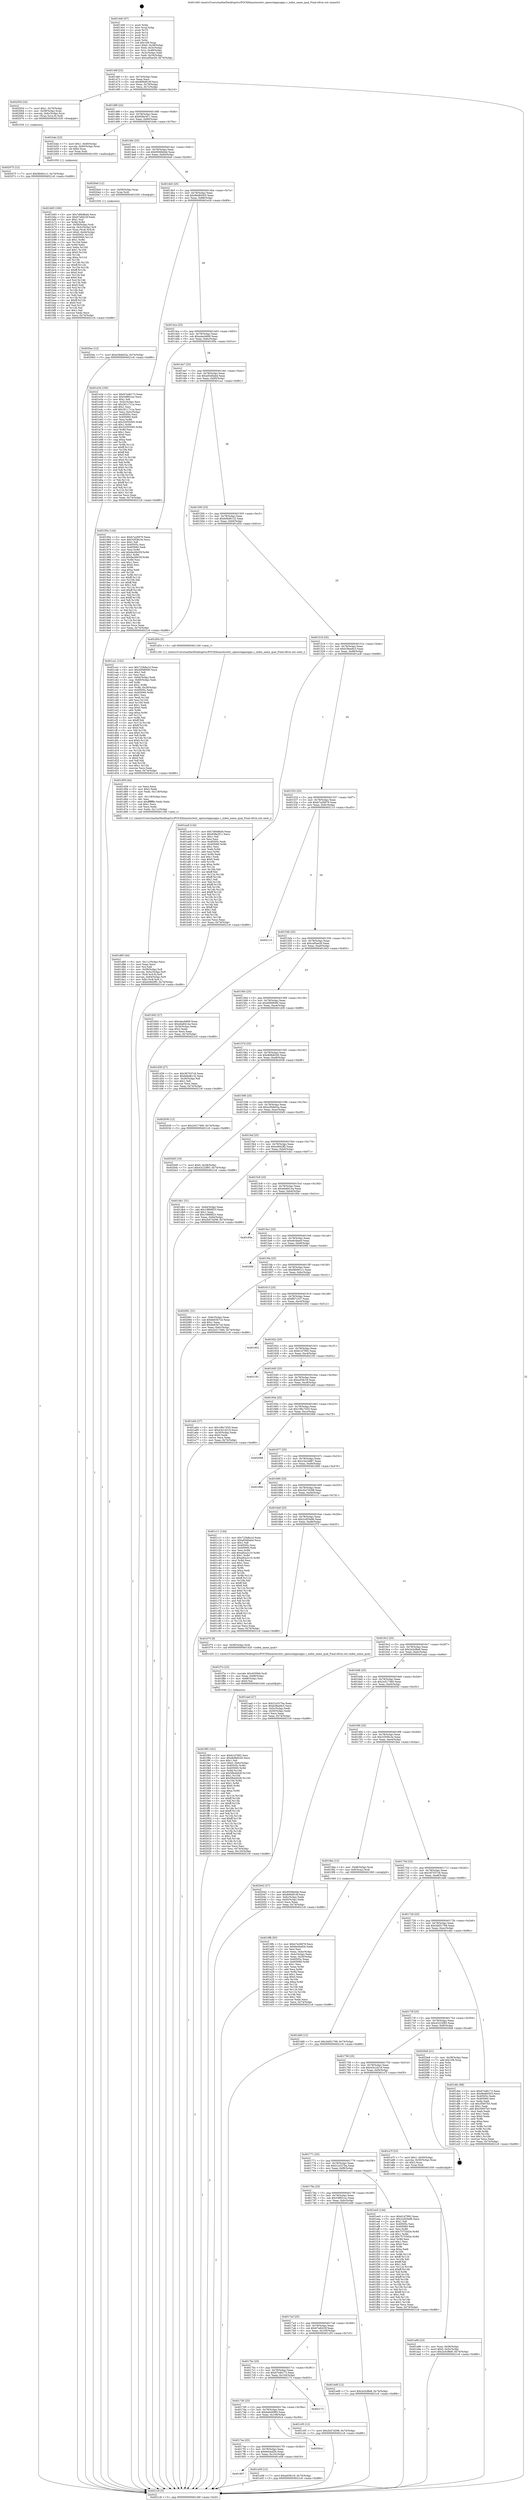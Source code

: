 digraph "0x401440" {
  label = "0x401440 (/mnt/c/Users/mathe/Desktop/tcc/POCII/binaries/extr_opensslappsapps.c_index_name_qual_Final-ollvm.out::main(0))"
  labelloc = "t"
  node[shape=record]

  Entry [label="",width=0.3,height=0.3,shape=circle,fillcolor=black,style=filled]
  "0x40146f" [label="{
     0x40146f [23]\l
     | [instrs]\l
     &nbsp;&nbsp;0x40146f \<+3\>: mov -0x74(%rbp),%eax\l
     &nbsp;&nbsp;0x401472 \<+2\>: mov %eax,%ecx\l
     &nbsp;&nbsp;0x401474 \<+6\>: sub $0x806d919f,%ecx\l
     &nbsp;&nbsp;0x40147a \<+3\>: mov %eax,-0x78(%rbp)\l
     &nbsp;&nbsp;0x40147d \<+3\>: mov %ecx,-0x7c(%rbp)\l
     &nbsp;&nbsp;0x401480 \<+6\>: je 000000000040205d \<main+0xc1d\>\l
  }"]
  "0x40205d" [label="{
     0x40205d [24]\l
     | [instrs]\l
     &nbsp;&nbsp;0x40205d \<+7\>: movl $0x1,-0x70(%rbp)\l
     &nbsp;&nbsp;0x402064 \<+4\>: mov -0x58(%rbp),%rax\l
     &nbsp;&nbsp;0x402068 \<+4\>: movslq -0x6c(%rbp),%rcx\l
     &nbsp;&nbsp;0x40206c \<+4\>: mov (%rax,%rcx,8),%rdi\l
     &nbsp;&nbsp;0x402070 \<+5\>: call 0000000000401030 \<free@plt\>\l
     | [calls]\l
     &nbsp;&nbsp;0x401030 \{1\} (unknown)\l
  }"]
  "0x401486" [label="{
     0x401486 [22]\l
     | [instrs]\l
     &nbsp;&nbsp;0x401486 \<+5\>: jmp 000000000040148b \<main+0x4b\>\l
     &nbsp;&nbsp;0x40148b \<+3\>: mov -0x78(%rbp),%eax\l
     &nbsp;&nbsp;0x40148e \<+5\>: sub $0x858e3f11,%eax\l
     &nbsp;&nbsp;0x401493 \<+3\>: mov %eax,-0x80(%rbp)\l
     &nbsp;&nbsp;0x401496 \<+6\>: je 0000000000401b4e \<main+0x70e\>\l
  }"]
  Exit [label="",width=0.3,height=0.3,shape=circle,fillcolor=black,style=filled,peripheries=2]
  "0x401b4e" [label="{
     0x401b4e [23]\l
     | [instrs]\l
     &nbsp;&nbsp;0x401b4e \<+7\>: movl $0x1,-0x60(%rbp)\l
     &nbsp;&nbsp;0x401b55 \<+4\>: movslq -0x60(%rbp),%rax\l
     &nbsp;&nbsp;0x401b59 \<+4\>: shl $0x0,%rax\l
     &nbsp;&nbsp;0x401b5d \<+3\>: mov %rax,%rdi\l
     &nbsp;&nbsp;0x401b60 \<+5\>: call 0000000000401050 \<malloc@plt\>\l
     | [calls]\l
     &nbsp;&nbsp;0x401050 \{1\} (unknown)\l
  }"]
  "0x40149c" [label="{
     0x40149c [25]\l
     | [instrs]\l
     &nbsp;&nbsp;0x40149c \<+5\>: jmp 00000000004014a1 \<main+0x61\>\l
     &nbsp;&nbsp;0x4014a1 \<+3\>: mov -0x78(%rbp),%eax\l
     &nbsp;&nbsp;0x4014a4 \<+5\>: sub $0x9506b0dd,%eax\l
     &nbsp;&nbsp;0x4014a9 \<+6\>: mov %eax,-0x84(%rbp)\l
     &nbsp;&nbsp;0x4014af \<+6\>: je 00000000004020a0 \<main+0xc60\>\l
  }"]
  "0x4020ac" [label="{
     0x4020ac [12]\l
     | [instrs]\l
     &nbsp;&nbsp;0x4020ac \<+7\>: movl $0xe284b02a,-0x74(%rbp)\l
     &nbsp;&nbsp;0x4020b3 \<+5\>: jmp 00000000004021c6 \<main+0xd86\>\l
  }"]
  "0x4020a0" [label="{
     0x4020a0 [12]\l
     | [instrs]\l
     &nbsp;&nbsp;0x4020a0 \<+4\>: mov -0x58(%rbp),%rax\l
     &nbsp;&nbsp;0x4020a4 \<+3\>: mov %rax,%rdi\l
     &nbsp;&nbsp;0x4020a7 \<+5\>: call 0000000000401030 \<free@plt\>\l
     | [calls]\l
     &nbsp;&nbsp;0x401030 \{1\} (unknown)\l
  }"]
  "0x4014b5" [label="{
     0x4014b5 [25]\l
     | [instrs]\l
     &nbsp;&nbsp;0x4014b5 \<+5\>: jmp 00000000004014ba \<main+0x7a\>\l
     &nbsp;&nbsp;0x4014ba \<+3\>: mov -0x78(%rbp),%eax\l
     &nbsp;&nbsp;0x4014bd \<+5\>: sub $0x9bd84503,%eax\l
     &nbsp;&nbsp;0x4014c2 \<+6\>: mov %eax,-0x88(%rbp)\l
     &nbsp;&nbsp;0x4014c8 \<+6\>: je 0000000000401e34 \<main+0x9f4\>\l
  }"]
  "0x402075" [label="{
     0x402075 [12]\l
     | [instrs]\l
     &nbsp;&nbsp;0x402075 \<+7\>: movl $0xf4b941c1,-0x74(%rbp)\l
     &nbsp;&nbsp;0x40207c \<+5\>: jmp 00000000004021c6 \<main+0xd86\>\l
  }"]
  "0x401e34" [label="{
     0x401e34 [165]\l
     | [instrs]\l
     &nbsp;&nbsp;0x401e34 \<+5\>: mov $0x67e46173,%eax\l
     &nbsp;&nbsp;0x401e39 \<+5\>: mov $0x54f851ec,%ecx\l
     &nbsp;&nbsp;0x401e3e \<+2\>: mov $0x1,%dl\l
     &nbsp;&nbsp;0x401e40 \<+3\>: mov -0x5c(%rbp),%esi\l
     &nbsp;&nbsp;0x401e43 \<+6\>: sub $0x26117c1a,%esi\l
     &nbsp;&nbsp;0x401e49 \<+3\>: add $0x1,%esi\l
     &nbsp;&nbsp;0x401e4c \<+6\>: add $0x26117c1a,%esi\l
     &nbsp;&nbsp;0x401e52 \<+3\>: mov %esi,-0x5c(%rbp)\l
     &nbsp;&nbsp;0x401e55 \<+7\>: mov 0x40505c,%esi\l
     &nbsp;&nbsp;0x401e5c \<+7\>: mov 0x405060,%edi\l
     &nbsp;&nbsp;0x401e63 \<+3\>: mov %esi,%r8d\l
     &nbsp;&nbsp;0x401e66 \<+7\>: sub $0x32055095,%r8d\l
     &nbsp;&nbsp;0x401e6d \<+4\>: sub $0x1,%r8d\l
     &nbsp;&nbsp;0x401e71 \<+7\>: add $0x32055095,%r8d\l
     &nbsp;&nbsp;0x401e78 \<+4\>: imul %r8d,%esi\l
     &nbsp;&nbsp;0x401e7c \<+3\>: and $0x1,%esi\l
     &nbsp;&nbsp;0x401e7f \<+3\>: cmp $0x0,%esi\l
     &nbsp;&nbsp;0x401e82 \<+4\>: sete %r9b\l
     &nbsp;&nbsp;0x401e86 \<+3\>: cmp $0xa,%edi\l
     &nbsp;&nbsp;0x401e89 \<+4\>: setl %r10b\l
     &nbsp;&nbsp;0x401e8d \<+3\>: mov %r9b,%r11b\l
     &nbsp;&nbsp;0x401e90 \<+4\>: xor $0xff,%r11b\l
     &nbsp;&nbsp;0x401e94 \<+3\>: mov %r10b,%bl\l
     &nbsp;&nbsp;0x401e97 \<+3\>: xor $0xff,%bl\l
     &nbsp;&nbsp;0x401e9a \<+3\>: xor $0x0,%dl\l
     &nbsp;&nbsp;0x401e9d \<+3\>: mov %r11b,%r14b\l
     &nbsp;&nbsp;0x401ea0 \<+4\>: and $0x0,%r14b\l
     &nbsp;&nbsp;0x401ea4 \<+3\>: and %dl,%r9b\l
     &nbsp;&nbsp;0x401ea7 \<+3\>: mov %bl,%r15b\l
     &nbsp;&nbsp;0x401eaa \<+4\>: and $0x0,%r15b\l
     &nbsp;&nbsp;0x401eae \<+3\>: and %dl,%r10b\l
     &nbsp;&nbsp;0x401eb1 \<+3\>: or %r9b,%r14b\l
     &nbsp;&nbsp;0x401eb4 \<+3\>: or %r10b,%r15b\l
     &nbsp;&nbsp;0x401eb7 \<+3\>: xor %r15b,%r14b\l
     &nbsp;&nbsp;0x401eba \<+3\>: or %bl,%r11b\l
     &nbsp;&nbsp;0x401ebd \<+4\>: xor $0xff,%r11b\l
     &nbsp;&nbsp;0x401ec1 \<+3\>: or $0x0,%dl\l
     &nbsp;&nbsp;0x401ec4 \<+3\>: and %dl,%r11b\l
     &nbsp;&nbsp;0x401ec7 \<+3\>: or %r11b,%r14b\l
     &nbsp;&nbsp;0x401eca \<+4\>: test $0x1,%r14b\l
     &nbsp;&nbsp;0x401ece \<+3\>: cmovne %ecx,%eax\l
     &nbsp;&nbsp;0x401ed1 \<+3\>: mov %eax,-0x74(%rbp)\l
     &nbsp;&nbsp;0x401ed4 \<+5\>: jmp 00000000004021c6 \<main+0xd86\>\l
  }"]
  "0x4014ce" [label="{
     0x4014ce [25]\l
     | [instrs]\l
     &nbsp;&nbsp;0x4014ce \<+5\>: jmp 00000000004014d3 \<main+0x93\>\l
     &nbsp;&nbsp;0x4014d3 \<+3\>: mov -0x78(%rbp),%eax\l
     &nbsp;&nbsp;0x4014d6 \<+5\>: sub $0xa4acb669,%eax\l
     &nbsp;&nbsp;0x4014db \<+6\>: mov %eax,-0x8c(%rbp)\l
     &nbsp;&nbsp;0x4014e1 \<+6\>: je 000000000040195e \<main+0x51e\>\l
  }"]
  "0x401f95" [label="{
     0x401f95 [161]\l
     | [instrs]\l
     &nbsp;&nbsp;0x401f95 \<+5\>: mov $0x61d7992,%esi\l
     &nbsp;&nbsp;0x401f9a \<+5\>: mov $0xdb9b8240,%ecx\l
     &nbsp;&nbsp;0x401f9f \<+2\>: mov $0x1,%dl\l
     &nbsp;&nbsp;0x401fa1 \<+7\>: movl $0x0,-0x6c(%rbp)\l
     &nbsp;&nbsp;0x401fa8 \<+8\>: mov 0x40505c,%r8d\l
     &nbsp;&nbsp;0x401fb0 \<+8\>: mov 0x405060,%r9d\l
     &nbsp;&nbsp;0x401fb8 \<+3\>: mov %r8d,%r10d\l
     &nbsp;&nbsp;0x401fbb \<+7\>: sub $0x5fb4d428,%r10d\l
     &nbsp;&nbsp;0x401fc2 \<+4\>: sub $0x1,%r10d\l
     &nbsp;&nbsp;0x401fc6 \<+7\>: add $0x5fb4d428,%r10d\l
     &nbsp;&nbsp;0x401fcd \<+4\>: imul %r10d,%r8d\l
     &nbsp;&nbsp;0x401fd1 \<+4\>: and $0x1,%r8d\l
     &nbsp;&nbsp;0x401fd5 \<+4\>: cmp $0x0,%r8d\l
     &nbsp;&nbsp;0x401fd9 \<+4\>: sete %r11b\l
     &nbsp;&nbsp;0x401fdd \<+4\>: cmp $0xa,%r9d\l
     &nbsp;&nbsp;0x401fe1 \<+3\>: setl %bl\l
     &nbsp;&nbsp;0x401fe4 \<+3\>: mov %r11b,%r14b\l
     &nbsp;&nbsp;0x401fe7 \<+4\>: xor $0xff,%r14b\l
     &nbsp;&nbsp;0x401feb \<+3\>: mov %bl,%r15b\l
     &nbsp;&nbsp;0x401fee \<+4\>: xor $0xff,%r15b\l
     &nbsp;&nbsp;0x401ff2 \<+3\>: xor $0x1,%dl\l
     &nbsp;&nbsp;0x401ff5 \<+3\>: mov %r14b,%r12b\l
     &nbsp;&nbsp;0x401ff8 \<+4\>: and $0xff,%r12b\l
     &nbsp;&nbsp;0x401ffc \<+3\>: and %dl,%r11b\l
     &nbsp;&nbsp;0x401fff \<+3\>: mov %r15b,%r13b\l
     &nbsp;&nbsp;0x402002 \<+4\>: and $0xff,%r13b\l
     &nbsp;&nbsp;0x402006 \<+2\>: and %dl,%bl\l
     &nbsp;&nbsp;0x402008 \<+3\>: or %r11b,%r12b\l
     &nbsp;&nbsp;0x40200b \<+3\>: or %bl,%r13b\l
     &nbsp;&nbsp;0x40200e \<+3\>: xor %r13b,%r12b\l
     &nbsp;&nbsp;0x402011 \<+3\>: or %r15b,%r14b\l
     &nbsp;&nbsp;0x402014 \<+4\>: xor $0xff,%r14b\l
     &nbsp;&nbsp;0x402018 \<+3\>: or $0x1,%dl\l
     &nbsp;&nbsp;0x40201b \<+3\>: and %dl,%r14b\l
     &nbsp;&nbsp;0x40201e \<+3\>: or %r14b,%r12b\l
     &nbsp;&nbsp;0x402021 \<+4\>: test $0x1,%r12b\l
     &nbsp;&nbsp;0x402025 \<+3\>: cmovne %ecx,%esi\l
     &nbsp;&nbsp;0x402028 \<+3\>: mov %esi,-0x74(%rbp)\l
     &nbsp;&nbsp;0x40202b \<+6\>: mov %eax,-0x120(%rbp)\l
     &nbsp;&nbsp;0x402031 \<+5\>: jmp 00000000004021c6 \<main+0xd86\>\l
  }"]
  "0x40195e" [label="{
     0x40195e [144]\l
     | [instrs]\l
     &nbsp;&nbsp;0x40195e \<+5\>: mov $0xb7a26879,%eax\l
     &nbsp;&nbsp;0x401963 \<+5\>: mov $0x32936c3e,%ecx\l
     &nbsp;&nbsp;0x401968 \<+2\>: mov $0x1,%dl\l
     &nbsp;&nbsp;0x40196a \<+7\>: mov 0x40505c,%esi\l
     &nbsp;&nbsp;0x401971 \<+7\>: mov 0x405060,%edi\l
     &nbsp;&nbsp;0x401978 \<+3\>: mov %esi,%r8d\l
     &nbsp;&nbsp;0x40197b \<+7\>: add $0x8a26b35f,%r8d\l
     &nbsp;&nbsp;0x401982 \<+4\>: sub $0x1,%r8d\l
     &nbsp;&nbsp;0x401986 \<+7\>: sub $0x8a26b35f,%r8d\l
     &nbsp;&nbsp;0x40198d \<+4\>: imul %r8d,%esi\l
     &nbsp;&nbsp;0x401991 \<+3\>: and $0x1,%esi\l
     &nbsp;&nbsp;0x401994 \<+3\>: cmp $0x0,%esi\l
     &nbsp;&nbsp;0x401997 \<+4\>: sete %r9b\l
     &nbsp;&nbsp;0x40199b \<+3\>: cmp $0xa,%edi\l
     &nbsp;&nbsp;0x40199e \<+4\>: setl %r10b\l
     &nbsp;&nbsp;0x4019a2 \<+3\>: mov %r9b,%r11b\l
     &nbsp;&nbsp;0x4019a5 \<+4\>: xor $0xff,%r11b\l
     &nbsp;&nbsp;0x4019a9 \<+3\>: mov %r10b,%bl\l
     &nbsp;&nbsp;0x4019ac \<+3\>: xor $0xff,%bl\l
     &nbsp;&nbsp;0x4019af \<+3\>: xor $0x1,%dl\l
     &nbsp;&nbsp;0x4019b2 \<+3\>: mov %r11b,%r14b\l
     &nbsp;&nbsp;0x4019b5 \<+4\>: and $0xff,%r14b\l
     &nbsp;&nbsp;0x4019b9 \<+3\>: and %dl,%r9b\l
     &nbsp;&nbsp;0x4019bc \<+3\>: mov %bl,%r15b\l
     &nbsp;&nbsp;0x4019bf \<+4\>: and $0xff,%r15b\l
     &nbsp;&nbsp;0x4019c3 \<+3\>: and %dl,%r10b\l
     &nbsp;&nbsp;0x4019c6 \<+3\>: or %r9b,%r14b\l
     &nbsp;&nbsp;0x4019c9 \<+3\>: or %r10b,%r15b\l
     &nbsp;&nbsp;0x4019cc \<+3\>: xor %r15b,%r14b\l
     &nbsp;&nbsp;0x4019cf \<+3\>: or %bl,%r11b\l
     &nbsp;&nbsp;0x4019d2 \<+4\>: xor $0xff,%r11b\l
     &nbsp;&nbsp;0x4019d6 \<+3\>: or $0x1,%dl\l
     &nbsp;&nbsp;0x4019d9 \<+3\>: and %dl,%r11b\l
     &nbsp;&nbsp;0x4019dc \<+3\>: or %r11b,%r14b\l
     &nbsp;&nbsp;0x4019df \<+4\>: test $0x1,%r14b\l
     &nbsp;&nbsp;0x4019e3 \<+3\>: cmovne %ecx,%eax\l
     &nbsp;&nbsp;0x4019e6 \<+3\>: mov %eax,-0x74(%rbp)\l
     &nbsp;&nbsp;0x4019e9 \<+5\>: jmp 00000000004021c6 \<main+0xd86\>\l
  }"]
  "0x4014e7" [label="{
     0x4014e7 [25]\l
     | [instrs]\l
     &nbsp;&nbsp;0x4014e7 \<+5\>: jmp 00000000004014ec \<main+0xac\>\l
     &nbsp;&nbsp;0x4014ec \<+3\>: mov -0x78(%rbp),%eax\l
     &nbsp;&nbsp;0x4014ef \<+5\>: sub $0xa93d0abd,%eax\l
     &nbsp;&nbsp;0x4014f4 \<+6\>: mov %eax,-0x90(%rbp)\l
     &nbsp;&nbsp;0x4014fa \<+6\>: je 0000000000401ca1 \<main+0x861\>\l
  }"]
  "0x401f7e" [label="{
     0x401f7e [23]\l
     | [instrs]\l
     &nbsp;&nbsp;0x401f7e \<+10\>: movabs $0x4030b6,%rdi\l
     &nbsp;&nbsp;0x401f88 \<+3\>: mov %eax,-0x68(%rbp)\l
     &nbsp;&nbsp;0x401f8b \<+3\>: mov -0x68(%rbp),%esi\l
     &nbsp;&nbsp;0x401f8e \<+2\>: mov $0x0,%al\l
     &nbsp;&nbsp;0x401f90 \<+5\>: call 0000000000401040 \<printf@plt\>\l
     | [calls]\l
     &nbsp;&nbsp;0x401040 \{1\} (unknown)\l
  }"]
  "0x401ca1" [label="{
     0x401ca1 [152]\l
     | [instrs]\l
     &nbsp;&nbsp;0x401ca1 \<+5\>: mov $0x723b8a1d,%eax\l
     &nbsp;&nbsp;0x401ca6 \<+5\>: mov $0xd0f48090,%ecx\l
     &nbsp;&nbsp;0x401cab \<+2\>: mov $0x1,%dl\l
     &nbsp;&nbsp;0x401cad \<+2\>: xor %esi,%esi\l
     &nbsp;&nbsp;0x401caf \<+3\>: mov -0x64(%rbp),%edi\l
     &nbsp;&nbsp;0x401cb2 \<+3\>: cmp -0x60(%rbp),%edi\l
     &nbsp;&nbsp;0x401cb5 \<+4\>: setl %r8b\l
     &nbsp;&nbsp;0x401cb9 \<+4\>: and $0x1,%r8b\l
     &nbsp;&nbsp;0x401cbd \<+4\>: mov %r8b,-0x29(%rbp)\l
     &nbsp;&nbsp;0x401cc1 \<+7\>: mov 0x40505c,%edi\l
     &nbsp;&nbsp;0x401cc8 \<+8\>: mov 0x405060,%r9d\l
     &nbsp;&nbsp;0x401cd0 \<+3\>: sub $0x1,%esi\l
     &nbsp;&nbsp;0x401cd3 \<+3\>: mov %edi,%r10d\l
     &nbsp;&nbsp;0x401cd6 \<+3\>: add %esi,%r10d\l
     &nbsp;&nbsp;0x401cd9 \<+4\>: imul %r10d,%edi\l
     &nbsp;&nbsp;0x401cdd \<+3\>: and $0x1,%edi\l
     &nbsp;&nbsp;0x401ce0 \<+3\>: cmp $0x0,%edi\l
     &nbsp;&nbsp;0x401ce3 \<+4\>: sete %r8b\l
     &nbsp;&nbsp;0x401ce7 \<+4\>: cmp $0xa,%r9d\l
     &nbsp;&nbsp;0x401ceb \<+4\>: setl %r11b\l
     &nbsp;&nbsp;0x401cef \<+3\>: mov %r8b,%bl\l
     &nbsp;&nbsp;0x401cf2 \<+3\>: xor $0xff,%bl\l
     &nbsp;&nbsp;0x401cf5 \<+3\>: mov %r11b,%r14b\l
     &nbsp;&nbsp;0x401cf8 \<+4\>: xor $0xff,%r14b\l
     &nbsp;&nbsp;0x401cfc \<+3\>: xor $0x0,%dl\l
     &nbsp;&nbsp;0x401cff \<+3\>: mov %bl,%r15b\l
     &nbsp;&nbsp;0x401d02 \<+4\>: and $0x0,%r15b\l
     &nbsp;&nbsp;0x401d06 \<+3\>: and %dl,%r8b\l
     &nbsp;&nbsp;0x401d09 \<+3\>: mov %r14b,%r12b\l
     &nbsp;&nbsp;0x401d0c \<+4\>: and $0x0,%r12b\l
     &nbsp;&nbsp;0x401d10 \<+3\>: and %dl,%r11b\l
     &nbsp;&nbsp;0x401d13 \<+3\>: or %r8b,%r15b\l
     &nbsp;&nbsp;0x401d16 \<+3\>: or %r11b,%r12b\l
     &nbsp;&nbsp;0x401d19 \<+3\>: xor %r12b,%r15b\l
     &nbsp;&nbsp;0x401d1c \<+3\>: or %r14b,%bl\l
     &nbsp;&nbsp;0x401d1f \<+3\>: xor $0xff,%bl\l
     &nbsp;&nbsp;0x401d22 \<+3\>: or $0x0,%dl\l
     &nbsp;&nbsp;0x401d25 \<+2\>: and %dl,%bl\l
     &nbsp;&nbsp;0x401d27 \<+3\>: or %bl,%r15b\l
     &nbsp;&nbsp;0x401d2a \<+4\>: test $0x1,%r15b\l
     &nbsp;&nbsp;0x401d2e \<+3\>: cmovne %ecx,%eax\l
     &nbsp;&nbsp;0x401d31 \<+3\>: mov %eax,-0x74(%rbp)\l
     &nbsp;&nbsp;0x401d34 \<+5\>: jmp 00000000004021c6 \<main+0xd86\>\l
  }"]
  "0x401500" [label="{
     0x401500 [25]\l
     | [instrs]\l
     &nbsp;&nbsp;0x401500 \<+5\>: jmp 0000000000401505 \<main+0xc5\>\l
     &nbsp;&nbsp;0x401505 \<+3\>: mov -0x78(%rbp),%eax\l
     &nbsp;&nbsp;0x401508 \<+5\>: sub $0xb0bd6132,%eax\l
     &nbsp;&nbsp;0x40150d \<+6\>: mov %eax,-0x94(%rbp)\l
     &nbsp;&nbsp;0x401513 \<+6\>: je 0000000000401d54 \<main+0x914\>\l
  }"]
  "0x401d85" [label="{
     0x401d85 [44]\l
     | [instrs]\l
     &nbsp;&nbsp;0x401d85 \<+6\>: mov -0x11c(%rbp),%ecx\l
     &nbsp;&nbsp;0x401d8b \<+3\>: imul %eax,%ecx\l
     &nbsp;&nbsp;0x401d8e \<+3\>: mov %cl,%dil\l
     &nbsp;&nbsp;0x401d91 \<+4\>: mov -0x58(%rbp),%r8\l
     &nbsp;&nbsp;0x401d95 \<+4\>: movslq -0x5c(%rbp),%r9\l
     &nbsp;&nbsp;0x401d99 \<+4\>: mov (%r8,%r9,8),%r8\l
     &nbsp;&nbsp;0x401d9d \<+4\>: movslq -0x64(%rbp),%r9\l
     &nbsp;&nbsp;0x401da1 \<+4\>: mov %dil,(%r8,%r9,1)\l
     &nbsp;&nbsp;0x401da5 \<+7\>: movl $0xe49d2ff2,-0x74(%rbp)\l
     &nbsp;&nbsp;0x401dac \<+5\>: jmp 00000000004021c6 \<main+0xd86\>\l
  }"]
  "0x401d54" [label="{
     0x401d54 [5]\l
     | [instrs]\l
     &nbsp;&nbsp;0x401d54 \<+5\>: call 0000000000401160 \<next_i\>\l
     | [calls]\l
     &nbsp;&nbsp;0x401160 \{1\} (/mnt/c/Users/mathe/Desktop/tcc/POCII/binaries/extr_opensslappsapps.c_index_name_qual_Final-ollvm.out::next_i)\l
  }"]
  "0x401519" [label="{
     0x401519 [25]\l
     | [instrs]\l
     &nbsp;&nbsp;0x401519 \<+5\>: jmp 000000000040151e \<main+0xde\>\l
     &nbsp;&nbsp;0x40151e \<+3\>: mov -0x78(%rbp),%eax\l
     &nbsp;&nbsp;0x401521 \<+5\>: sub $0xb38ee9c3,%eax\l
     &nbsp;&nbsp;0x401526 \<+6\>: mov %eax,-0x98(%rbp)\l
     &nbsp;&nbsp;0x40152c \<+6\>: je 0000000000401ac8 \<main+0x688\>\l
  }"]
  "0x401d59" [label="{
     0x401d59 [44]\l
     | [instrs]\l
     &nbsp;&nbsp;0x401d59 \<+2\>: xor %ecx,%ecx\l
     &nbsp;&nbsp;0x401d5b \<+5\>: mov $0x2,%edx\l
     &nbsp;&nbsp;0x401d60 \<+6\>: mov %edx,-0x118(%rbp)\l
     &nbsp;&nbsp;0x401d66 \<+1\>: cltd\l
     &nbsp;&nbsp;0x401d67 \<+6\>: mov -0x118(%rbp),%esi\l
     &nbsp;&nbsp;0x401d6d \<+2\>: idiv %esi\l
     &nbsp;&nbsp;0x401d6f \<+6\>: imul $0xfffffffe,%edx,%edx\l
     &nbsp;&nbsp;0x401d75 \<+3\>: sub $0x1,%ecx\l
     &nbsp;&nbsp;0x401d78 \<+2\>: sub %ecx,%edx\l
     &nbsp;&nbsp;0x401d7a \<+6\>: mov %edx,-0x11c(%rbp)\l
     &nbsp;&nbsp;0x401d80 \<+5\>: call 0000000000401160 \<next_i\>\l
     | [calls]\l
     &nbsp;&nbsp;0x401160 \{1\} (/mnt/c/Users/mathe/Desktop/tcc/POCII/binaries/extr_opensslappsapps.c_index_name_qual_Final-ollvm.out::next_i)\l
  }"]
  "0x401ac8" [label="{
     0x401ac8 [134]\l
     | [instrs]\l
     &nbsp;&nbsp;0x401ac8 \<+5\>: mov $0x7d6b8bd4,%eax\l
     &nbsp;&nbsp;0x401acd \<+5\>: mov $0x858e3f11,%ecx\l
     &nbsp;&nbsp;0x401ad2 \<+2\>: mov $0x1,%dl\l
     &nbsp;&nbsp;0x401ad4 \<+2\>: xor %esi,%esi\l
     &nbsp;&nbsp;0x401ad6 \<+7\>: mov 0x40505c,%edi\l
     &nbsp;&nbsp;0x401add \<+8\>: mov 0x405060,%r8d\l
     &nbsp;&nbsp;0x401ae5 \<+3\>: sub $0x1,%esi\l
     &nbsp;&nbsp;0x401ae8 \<+3\>: mov %edi,%r9d\l
     &nbsp;&nbsp;0x401aeb \<+3\>: add %esi,%r9d\l
     &nbsp;&nbsp;0x401aee \<+4\>: imul %r9d,%edi\l
     &nbsp;&nbsp;0x401af2 \<+3\>: and $0x1,%edi\l
     &nbsp;&nbsp;0x401af5 \<+3\>: cmp $0x0,%edi\l
     &nbsp;&nbsp;0x401af8 \<+4\>: sete %r10b\l
     &nbsp;&nbsp;0x401afc \<+4\>: cmp $0xa,%r8d\l
     &nbsp;&nbsp;0x401b00 \<+4\>: setl %r11b\l
     &nbsp;&nbsp;0x401b04 \<+3\>: mov %r10b,%bl\l
     &nbsp;&nbsp;0x401b07 \<+3\>: xor $0xff,%bl\l
     &nbsp;&nbsp;0x401b0a \<+3\>: mov %r11b,%r14b\l
     &nbsp;&nbsp;0x401b0d \<+4\>: xor $0xff,%r14b\l
     &nbsp;&nbsp;0x401b11 \<+3\>: xor $0x1,%dl\l
     &nbsp;&nbsp;0x401b14 \<+3\>: mov %bl,%r15b\l
     &nbsp;&nbsp;0x401b17 \<+4\>: and $0xff,%r15b\l
     &nbsp;&nbsp;0x401b1b \<+3\>: and %dl,%r10b\l
     &nbsp;&nbsp;0x401b1e \<+3\>: mov %r14b,%r12b\l
     &nbsp;&nbsp;0x401b21 \<+4\>: and $0xff,%r12b\l
     &nbsp;&nbsp;0x401b25 \<+3\>: and %dl,%r11b\l
     &nbsp;&nbsp;0x401b28 \<+3\>: or %r10b,%r15b\l
     &nbsp;&nbsp;0x401b2b \<+3\>: or %r11b,%r12b\l
     &nbsp;&nbsp;0x401b2e \<+3\>: xor %r12b,%r15b\l
     &nbsp;&nbsp;0x401b31 \<+3\>: or %r14b,%bl\l
     &nbsp;&nbsp;0x401b34 \<+3\>: xor $0xff,%bl\l
     &nbsp;&nbsp;0x401b37 \<+3\>: or $0x1,%dl\l
     &nbsp;&nbsp;0x401b3a \<+2\>: and %dl,%bl\l
     &nbsp;&nbsp;0x401b3c \<+3\>: or %bl,%r15b\l
     &nbsp;&nbsp;0x401b3f \<+4\>: test $0x1,%r15b\l
     &nbsp;&nbsp;0x401b43 \<+3\>: cmovne %ecx,%eax\l
     &nbsp;&nbsp;0x401b46 \<+3\>: mov %eax,-0x74(%rbp)\l
     &nbsp;&nbsp;0x401b49 \<+5\>: jmp 00000000004021c6 \<main+0xd86\>\l
  }"]
  "0x401532" [label="{
     0x401532 [25]\l
     | [instrs]\l
     &nbsp;&nbsp;0x401532 \<+5\>: jmp 0000000000401537 \<main+0xf7\>\l
     &nbsp;&nbsp;0x401537 \<+3\>: mov -0x78(%rbp),%eax\l
     &nbsp;&nbsp;0x40153a \<+5\>: sub $0xb7a26879,%eax\l
     &nbsp;&nbsp;0x40153f \<+6\>: mov %eax,-0x9c(%rbp)\l
     &nbsp;&nbsp;0x401545 \<+6\>: je 0000000000402115 \<main+0xcd5\>\l
  }"]
  "0x401b65" [label="{
     0x401b65 [160]\l
     | [instrs]\l
     &nbsp;&nbsp;0x401b65 \<+5\>: mov $0x7d6b8bd4,%ecx\l
     &nbsp;&nbsp;0x401b6a \<+5\>: mov $0x67a8423f,%edx\l
     &nbsp;&nbsp;0x401b6f \<+3\>: mov $0x1,%sil\l
     &nbsp;&nbsp;0x401b72 \<+3\>: xor %r8d,%r8d\l
     &nbsp;&nbsp;0x401b75 \<+4\>: mov -0x58(%rbp),%rdi\l
     &nbsp;&nbsp;0x401b79 \<+4\>: movslq -0x5c(%rbp),%r9\l
     &nbsp;&nbsp;0x401b7d \<+4\>: mov %rax,(%rdi,%r9,8)\l
     &nbsp;&nbsp;0x401b81 \<+7\>: movl $0x0,-0x64(%rbp)\l
     &nbsp;&nbsp;0x401b88 \<+8\>: mov 0x40505c,%r10d\l
     &nbsp;&nbsp;0x401b90 \<+8\>: mov 0x405060,%r11d\l
     &nbsp;&nbsp;0x401b98 \<+4\>: sub $0x1,%r8d\l
     &nbsp;&nbsp;0x401b9c \<+3\>: mov %r10d,%ebx\l
     &nbsp;&nbsp;0x401b9f \<+3\>: add %r8d,%ebx\l
     &nbsp;&nbsp;0x401ba2 \<+4\>: imul %ebx,%r10d\l
     &nbsp;&nbsp;0x401ba6 \<+4\>: and $0x1,%r10d\l
     &nbsp;&nbsp;0x401baa \<+4\>: cmp $0x0,%r10d\l
     &nbsp;&nbsp;0x401bae \<+4\>: sete %r14b\l
     &nbsp;&nbsp;0x401bb2 \<+4\>: cmp $0xa,%r11d\l
     &nbsp;&nbsp;0x401bb6 \<+4\>: setl %r15b\l
     &nbsp;&nbsp;0x401bba \<+3\>: mov %r14b,%r12b\l
     &nbsp;&nbsp;0x401bbd \<+4\>: xor $0xff,%r12b\l
     &nbsp;&nbsp;0x401bc1 \<+3\>: mov %r15b,%r13b\l
     &nbsp;&nbsp;0x401bc4 \<+4\>: xor $0xff,%r13b\l
     &nbsp;&nbsp;0x401bc8 \<+4\>: xor $0x0,%sil\l
     &nbsp;&nbsp;0x401bcc \<+3\>: mov %r12b,%al\l
     &nbsp;&nbsp;0x401bcf \<+2\>: and $0x0,%al\l
     &nbsp;&nbsp;0x401bd1 \<+3\>: and %sil,%r14b\l
     &nbsp;&nbsp;0x401bd4 \<+3\>: mov %r13b,%dil\l
     &nbsp;&nbsp;0x401bd7 \<+4\>: and $0x0,%dil\l
     &nbsp;&nbsp;0x401bdb \<+3\>: and %sil,%r15b\l
     &nbsp;&nbsp;0x401bde \<+3\>: or %r14b,%al\l
     &nbsp;&nbsp;0x401be1 \<+3\>: or %r15b,%dil\l
     &nbsp;&nbsp;0x401be4 \<+3\>: xor %dil,%al\l
     &nbsp;&nbsp;0x401be7 \<+3\>: or %r13b,%r12b\l
     &nbsp;&nbsp;0x401bea \<+4\>: xor $0xff,%r12b\l
     &nbsp;&nbsp;0x401bee \<+4\>: or $0x0,%sil\l
     &nbsp;&nbsp;0x401bf2 \<+3\>: and %sil,%r12b\l
     &nbsp;&nbsp;0x401bf5 \<+3\>: or %r12b,%al\l
     &nbsp;&nbsp;0x401bf8 \<+2\>: test $0x1,%al\l
     &nbsp;&nbsp;0x401bfa \<+3\>: cmovne %edx,%ecx\l
     &nbsp;&nbsp;0x401bfd \<+3\>: mov %ecx,-0x74(%rbp)\l
     &nbsp;&nbsp;0x401c00 \<+5\>: jmp 00000000004021c6 \<main+0xd86\>\l
  }"]
  "0x402115" [label="{
     0x402115\l
  }", style=dashed]
  "0x40154b" [label="{
     0x40154b [25]\l
     | [instrs]\l
     &nbsp;&nbsp;0x40154b \<+5\>: jmp 0000000000401550 \<main+0x110\>\l
     &nbsp;&nbsp;0x401550 \<+3\>: mov -0x78(%rbp),%eax\l
     &nbsp;&nbsp;0x401553 \<+5\>: sub $0xcaf5ae28,%eax\l
     &nbsp;&nbsp;0x401558 \<+6\>: mov %eax,-0xa0(%rbp)\l
     &nbsp;&nbsp;0x40155e \<+6\>: je 0000000000401843 \<main+0x403\>\l
  }"]
  "0x401a96" [label="{
     0x401a96 [23]\l
     | [instrs]\l
     &nbsp;&nbsp;0x401a96 \<+4\>: mov %rax,-0x58(%rbp)\l
     &nbsp;&nbsp;0x401a9a \<+7\>: movl $0x0,-0x5c(%rbp)\l
     &nbsp;&nbsp;0x401aa1 \<+7\>: movl $0x2e3cf8e8,-0x74(%rbp)\l
     &nbsp;&nbsp;0x401aa8 \<+5\>: jmp 00000000004021c6 \<main+0xd86\>\l
  }"]
  "0x401843" [label="{
     0x401843 [27]\l
     | [instrs]\l
     &nbsp;&nbsp;0x401843 \<+5\>: mov $0xa4acb669,%eax\l
     &nbsp;&nbsp;0x401848 \<+5\>: mov $0xe6a8414a,%ecx\l
     &nbsp;&nbsp;0x40184d \<+3\>: mov -0x34(%rbp),%edx\l
     &nbsp;&nbsp;0x401850 \<+3\>: cmp $0x2,%edx\l
     &nbsp;&nbsp;0x401853 \<+3\>: cmovne %ecx,%eax\l
     &nbsp;&nbsp;0x401856 \<+3\>: mov %eax,-0x74(%rbp)\l
     &nbsp;&nbsp;0x401859 \<+5\>: jmp 00000000004021c6 \<main+0xd86\>\l
  }"]
  "0x401564" [label="{
     0x401564 [25]\l
     | [instrs]\l
     &nbsp;&nbsp;0x401564 \<+5\>: jmp 0000000000401569 \<main+0x129\>\l
     &nbsp;&nbsp;0x401569 \<+3\>: mov -0x78(%rbp),%eax\l
     &nbsp;&nbsp;0x40156c \<+5\>: sub $0xd0f48090,%eax\l
     &nbsp;&nbsp;0x401571 \<+6\>: mov %eax,-0xa4(%rbp)\l
     &nbsp;&nbsp;0x401577 \<+6\>: je 0000000000401d39 \<main+0x8f9\>\l
  }"]
  "0x4021c6" [label="{
     0x4021c6 [5]\l
     | [instrs]\l
     &nbsp;&nbsp;0x4021c6 \<+5\>: jmp 000000000040146f \<main+0x2f\>\l
  }"]
  "0x401440" [label="{
     0x401440 [47]\l
     | [instrs]\l
     &nbsp;&nbsp;0x401440 \<+1\>: push %rbp\l
     &nbsp;&nbsp;0x401441 \<+3\>: mov %rsp,%rbp\l
     &nbsp;&nbsp;0x401444 \<+2\>: push %r15\l
     &nbsp;&nbsp;0x401446 \<+2\>: push %r14\l
     &nbsp;&nbsp;0x401448 \<+2\>: push %r13\l
     &nbsp;&nbsp;0x40144a \<+2\>: push %r12\l
     &nbsp;&nbsp;0x40144c \<+1\>: push %rbx\l
     &nbsp;&nbsp;0x40144d \<+7\>: sub $0x108,%rsp\l
     &nbsp;&nbsp;0x401454 \<+7\>: movl $0x0,-0x38(%rbp)\l
     &nbsp;&nbsp;0x40145b \<+3\>: mov %edi,-0x3c(%rbp)\l
     &nbsp;&nbsp;0x40145e \<+4\>: mov %rsi,-0x48(%rbp)\l
     &nbsp;&nbsp;0x401462 \<+3\>: mov -0x3c(%rbp),%edi\l
     &nbsp;&nbsp;0x401465 \<+3\>: mov %edi,-0x34(%rbp)\l
     &nbsp;&nbsp;0x401468 \<+7\>: movl $0xcaf5ae28,-0x74(%rbp)\l
  }"]
  "0x401807" [label="{
     0x401807\l
  }", style=dashed]
  "0x401d39" [label="{
     0x401d39 [27]\l
     | [instrs]\l
     &nbsp;&nbsp;0x401d39 \<+5\>: mov $0x367037c6,%eax\l
     &nbsp;&nbsp;0x401d3e \<+5\>: mov $0xb0bd6132,%ecx\l
     &nbsp;&nbsp;0x401d43 \<+3\>: mov -0x29(%rbp),%dl\l
     &nbsp;&nbsp;0x401d46 \<+3\>: test $0x1,%dl\l
     &nbsp;&nbsp;0x401d49 \<+3\>: cmovne %ecx,%eax\l
     &nbsp;&nbsp;0x401d4c \<+3\>: mov %eax,-0x74(%rbp)\l
     &nbsp;&nbsp;0x401d4f \<+5\>: jmp 00000000004021c6 \<main+0xd86\>\l
  }"]
  "0x40157d" [label="{
     0x40157d [25]\l
     | [instrs]\l
     &nbsp;&nbsp;0x40157d \<+5\>: jmp 0000000000401582 \<main+0x142\>\l
     &nbsp;&nbsp;0x401582 \<+3\>: mov -0x78(%rbp),%eax\l
     &nbsp;&nbsp;0x401585 \<+5\>: sub $0xdb9b8240,%eax\l
     &nbsp;&nbsp;0x40158a \<+6\>: mov %eax,-0xa8(%rbp)\l
     &nbsp;&nbsp;0x401590 \<+6\>: je 0000000000402036 \<main+0xbf6\>\l
  }"]
  "0x401a58" [label="{
     0x401a58 [12]\l
     | [instrs]\l
     &nbsp;&nbsp;0x401a58 \<+7\>: movl $0xed39c18,-0x74(%rbp)\l
     &nbsp;&nbsp;0x401a5f \<+5\>: jmp 00000000004021c6 \<main+0xd86\>\l
  }"]
  "0x402036" [label="{
     0x402036 [12]\l
     | [instrs]\l
     &nbsp;&nbsp;0x402036 \<+7\>: movl $0x2e517460,-0x74(%rbp)\l
     &nbsp;&nbsp;0x40203d \<+5\>: jmp 00000000004021c6 \<main+0xd86\>\l
  }"]
  "0x401596" [label="{
     0x401596 [25]\l
     | [instrs]\l
     &nbsp;&nbsp;0x401596 \<+5\>: jmp 000000000040159b \<main+0x15b\>\l
     &nbsp;&nbsp;0x40159b \<+3\>: mov -0x78(%rbp),%eax\l
     &nbsp;&nbsp;0x40159e \<+5\>: sub $0xe284b02a,%eax\l
     &nbsp;&nbsp;0x4015a3 \<+6\>: mov %eax,-0xac(%rbp)\l
     &nbsp;&nbsp;0x4015a9 \<+6\>: je 00000000004020d5 \<main+0xc95\>\l
  }"]
  "0x4017ee" [label="{
     0x4017ee [25]\l
     | [instrs]\l
     &nbsp;&nbsp;0x4017ee \<+5\>: jmp 00000000004017f3 \<main+0x3b3\>\l
     &nbsp;&nbsp;0x4017f3 \<+3\>: mov -0x78(%rbp),%eax\l
     &nbsp;&nbsp;0x4017f6 \<+5\>: sub $0x6e44af2b,%eax\l
     &nbsp;&nbsp;0x4017fb \<+6\>: mov %eax,-0x10c(%rbp)\l
     &nbsp;&nbsp;0x401801 \<+6\>: je 0000000000401a58 \<main+0x618\>\l
  }"]
  "0x4020d5" [label="{
     0x4020d5 [19]\l
     | [instrs]\l
     &nbsp;&nbsp;0x4020d5 \<+7\>: movl $0x0,-0x38(%rbp)\l
     &nbsp;&nbsp;0x4020dc \<+7\>: movl $0x43223f93,-0x74(%rbp)\l
     &nbsp;&nbsp;0x4020e3 \<+5\>: jmp 00000000004021c6 \<main+0xd86\>\l
  }"]
  "0x4015af" [label="{
     0x4015af [25]\l
     | [instrs]\l
     &nbsp;&nbsp;0x4015af \<+5\>: jmp 00000000004015b4 \<main+0x174\>\l
     &nbsp;&nbsp;0x4015b4 \<+3\>: mov -0x78(%rbp),%eax\l
     &nbsp;&nbsp;0x4015b7 \<+5\>: sub $0xe49d2ff2,%eax\l
     &nbsp;&nbsp;0x4015bc \<+6\>: mov %eax,-0xb0(%rbp)\l
     &nbsp;&nbsp;0x4015c2 \<+6\>: je 0000000000401db1 \<main+0x971\>\l
  }"]
  "0x4020c4" [label="{
     0x4020c4\l
  }", style=dashed]
  "0x401db1" [label="{
     0x401db1 [31]\l
     | [instrs]\l
     &nbsp;&nbsp;0x401db1 \<+3\>: mov -0x64(%rbp),%eax\l
     &nbsp;&nbsp;0x401db4 \<+5\>: add $0x19868f23,%eax\l
     &nbsp;&nbsp;0x401db9 \<+3\>: add $0x1,%eax\l
     &nbsp;&nbsp;0x401dbc \<+5\>: sub $0x19868f23,%eax\l
     &nbsp;&nbsp;0x401dc1 \<+3\>: mov %eax,-0x64(%rbp)\l
     &nbsp;&nbsp;0x401dc4 \<+7\>: movl $0x2b47d298,-0x74(%rbp)\l
     &nbsp;&nbsp;0x401dcb \<+5\>: jmp 00000000004021c6 \<main+0xd86\>\l
  }"]
  "0x4015c8" [label="{
     0x4015c8 [25]\l
     | [instrs]\l
     &nbsp;&nbsp;0x4015c8 \<+5\>: jmp 00000000004015cd \<main+0x18d\>\l
     &nbsp;&nbsp;0x4015cd \<+3\>: mov -0x78(%rbp),%eax\l
     &nbsp;&nbsp;0x4015d0 \<+5\>: sub $0xe6a8414a,%eax\l
     &nbsp;&nbsp;0x4015d5 \<+6\>: mov %eax,-0xb4(%rbp)\l
     &nbsp;&nbsp;0x4015db \<+6\>: je 000000000040185e \<main+0x41e\>\l
  }"]
  "0x4017d5" [label="{
     0x4017d5 [25]\l
     | [instrs]\l
     &nbsp;&nbsp;0x4017d5 \<+5\>: jmp 00000000004017da \<main+0x39a\>\l
     &nbsp;&nbsp;0x4017da \<+3\>: mov -0x78(%rbp),%eax\l
     &nbsp;&nbsp;0x4017dd \<+5\>: sub $0x6a044985,%eax\l
     &nbsp;&nbsp;0x4017e2 \<+6\>: mov %eax,-0x108(%rbp)\l
     &nbsp;&nbsp;0x4017e8 \<+6\>: je 00000000004020c4 \<main+0xc84\>\l
  }"]
  "0x40185e" [label="{
     0x40185e\l
  }", style=dashed]
  "0x4015e1" [label="{
     0x4015e1 [25]\l
     | [instrs]\l
     &nbsp;&nbsp;0x4015e1 \<+5\>: jmp 00000000004015e6 \<main+0x1a6\>\l
     &nbsp;&nbsp;0x4015e6 \<+3\>: mov -0x78(%rbp),%eax\l
     &nbsp;&nbsp;0x4015e9 \<+5\>: sub $0xe6cfaee0,%eax\l
     &nbsp;&nbsp;0x4015ee \<+6\>: mov %eax,-0xb8(%rbp)\l
     &nbsp;&nbsp;0x4015f4 \<+6\>: je 00000000004020fd \<main+0xcbd\>\l
  }"]
  "0x402173" [label="{
     0x402173\l
  }", style=dashed]
  "0x4020fd" [label="{
     0x4020fd\l
  }", style=dashed]
  "0x4015fa" [label="{
     0x4015fa [25]\l
     | [instrs]\l
     &nbsp;&nbsp;0x4015fa \<+5\>: jmp 00000000004015ff \<main+0x1bf\>\l
     &nbsp;&nbsp;0x4015ff \<+3\>: mov -0x78(%rbp),%eax\l
     &nbsp;&nbsp;0x401602 \<+5\>: sub $0xf4b941c1,%eax\l
     &nbsp;&nbsp;0x401607 \<+6\>: mov %eax,-0xbc(%rbp)\l
     &nbsp;&nbsp;0x40160d \<+6\>: je 0000000000402081 \<main+0xc41\>\l
  }"]
  "0x4017bc" [label="{
     0x4017bc [25]\l
     | [instrs]\l
     &nbsp;&nbsp;0x4017bc \<+5\>: jmp 00000000004017c1 \<main+0x381\>\l
     &nbsp;&nbsp;0x4017c1 \<+3\>: mov -0x78(%rbp),%eax\l
     &nbsp;&nbsp;0x4017c4 \<+5\>: sub $0x67e46173,%eax\l
     &nbsp;&nbsp;0x4017c9 \<+6\>: mov %eax,-0x104(%rbp)\l
     &nbsp;&nbsp;0x4017cf \<+6\>: je 0000000000402173 \<main+0xd33\>\l
  }"]
  "0x402081" [label="{
     0x402081 [31]\l
     | [instrs]\l
     &nbsp;&nbsp;0x402081 \<+3\>: mov -0x6c(%rbp),%eax\l
     &nbsp;&nbsp;0x402084 \<+5\>: sub $0x8e63b7cd,%eax\l
     &nbsp;&nbsp;0x402089 \<+3\>: add $0x1,%eax\l
     &nbsp;&nbsp;0x40208c \<+5\>: add $0x8e63b7cd,%eax\l
     &nbsp;&nbsp;0x402091 \<+3\>: mov %eax,-0x6c(%rbp)\l
     &nbsp;&nbsp;0x402094 \<+7\>: movl $0x2e517460,-0x74(%rbp)\l
     &nbsp;&nbsp;0x40209b \<+5\>: jmp 00000000004021c6 \<main+0xd86\>\l
  }"]
  "0x401613" [label="{
     0x401613 [25]\l
     | [instrs]\l
     &nbsp;&nbsp;0x401613 \<+5\>: jmp 0000000000401618 \<main+0x1d8\>\l
     &nbsp;&nbsp;0x401618 \<+3\>: mov -0x78(%rbp),%eax\l
     &nbsp;&nbsp;0x40161b \<+5\>: sub $0xff47c337,%eax\l
     &nbsp;&nbsp;0x401620 \<+6\>: mov %eax,-0xc0(%rbp)\l
     &nbsp;&nbsp;0x401626 \<+6\>: je 0000000000401952 \<main+0x512\>\l
  }"]
  "0x401c05" [label="{
     0x401c05 [12]\l
     | [instrs]\l
     &nbsp;&nbsp;0x401c05 \<+7\>: movl $0x2b47d298,-0x74(%rbp)\l
     &nbsp;&nbsp;0x401c0c \<+5\>: jmp 00000000004021c6 \<main+0xd86\>\l
  }"]
  "0x401952" [label="{
     0x401952\l
  }", style=dashed]
  "0x40162c" [label="{
     0x40162c [25]\l
     | [instrs]\l
     &nbsp;&nbsp;0x40162c \<+5\>: jmp 0000000000401631 \<main+0x1f1\>\l
     &nbsp;&nbsp;0x401631 \<+3\>: mov -0x78(%rbp),%eax\l
     &nbsp;&nbsp;0x401634 \<+5\>: sub $0x61d7992,%eax\l
     &nbsp;&nbsp;0x401639 \<+6\>: mov %eax,-0xc4(%rbp)\l
     &nbsp;&nbsp;0x40163f \<+6\>: je 0000000000402192 \<main+0xd52\>\l
  }"]
  "0x4017a3" [label="{
     0x4017a3 [25]\l
     | [instrs]\l
     &nbsp;&nbsp;0x4017a3 \<+5\>: jmp 00000000004017a8 \<main+0x368\>\l
     &nbsp;&nbsp;0x4017a8 \<+3\>: mov -0x78(%rbp),%eax\l
     &nbsp;&nbsp;0x4017ab \<+5\>: sub $0x67a8423f,%eax\l
     &nbsp;&nbsp;0x4017b0 \<+6\>: mov %eax,-0x100(%rbp)\l
     &nbsp;&nbsp;0x4017b6 \<+6\>: je 0000000000401c05 \<main+0x7c5\>\l
  }"]
  "0x402192" [label="{
     0x402192\l
  }", style=dashed]
  "0x401645" [label="{
     0x401645 [25]\l
     | [instrs]\l
     &nbsp;&nbsp;0x401645 \<+5\>: jmp 000000000040164a \<main+0x20a\>\l
     &nbsp;&nbsp;0x40164a \<+3\>: mov -0x78(%rbp),%eax\l
     &nbsp;&nbsp;0x40164d \<+5\>: sub $0xed39c18,%eax\l
     &nbsp;&nbsp;0x401652 \<+6\>: mov %eax,-0xc8(%rbp)\l
     &nbsp;&nbsp;0x401658 \<+6\>: je 0000000000401a64 \<main+0x624\>\l
  }"]
  "0x401ed9" [label="{
     0x401ed9 [12]\l
     | [instrs]\l
     &nbsp;&nbsp;0x401ed9 \<+7\>: movl $0x2e3cf8e8,-0x74(%rbp)\l
     &nbsp;&nbsp;0x401ee0 \<+5\>: jmp 00000000004021c6 \<main+0xd86\>\l
  }"]
  "0x401a64" [label="{
     0x401a64 [27]\l
     | [instrs]\l
     &nbsp;&nbsp;0x401a64 \<+5\>: mov $0x196c7d35,%eax\l
     &nbsp;&nbsp;0x401a69 \<+5\>: mov $0x43e1d219,%ecx\l
     &nbsp;&nbsp;0x401a6e \<+3\>: mov -0x30(%rbp),%edx\l
     &nbsp;&nbsp;0x401a71 \<+3\>: cmp $0x0,%edx\l
     &nbsp;&nbsp;0x401a74 \<+3\>: cmove %ecx,%eax\l
     &nbsp;&nbsp;0x401a77 \<+3\>: mov %eax,-0x74(%rbp)\l
     &nbsp;&nbsp;0x401a7a \<+5\>: jmp 00000000004021c6 \<main+0xd86\>\l
  }"]
  "0x40165e" [label="{
     0x40165e [25]\l
     | [instrs]\l
     &nbsp;&nbsp;0x40165e \<+5\>: jmp 0000000000401663 \<main+0x223\>\l
     &nbsp;&nbsp;0x401663 \<+3\>: mov -0x78(%rbp),%eax\l
     &nbsp;&nbsp;0x401666 \<+5\>: sub $0x196c7d35,%eax\l
     &nbsp;&nbsp;0x40166b \<+6\>: mov %eax,-0xcc(%rbp)\l
     &nbsp;&nbsp;0x401671 \<+6\>: je 00000000004020b8 \<main+0xc78\>\l
  }"]
  "0x40178a" [label="{
     0x40178a [25]\l
     | [instrs]\l
     &nbsp;&nbsp;0x40178a \<+5\>: jmp 000000000040178f \<main+0x34f\>\l
     &nbsp;&nbsp;0x40178f \<+3\>: mov -0x78(%rbp),%eax\l
     &nbsp;&nbsp;0x401792 \<+5\>: sub $0x54f851ec,%eax\l
     &nbsp;&nbsp;0x401797 \<+6\>: mov %eax,-0xfc(%rbp)\l
     &nbsp;&nbsp;0x40179d \<+6\>: je 0000000000401ed9 \<main+0xa99\>\l
  }"]
  "0x4020b8" [label="{
     0x4020b8\l
  }", style=dashed]
  "0x401677" [label="{
     0x401677 [25]\l
     | [instrs]\l
     &nbsp;&nbsp;0x401677 \<+5\>: jmp 000000000040167c \<main+0x23c\>\l
     &nbsp;&nbsp;0x40167c \<+3\>: mov -0x78(%rbp),%eax\l
     &nbsp;&nbsp;0x40167f \<+5\>: sub $0x23a24887,%eax\l
     &nbsp;&nbsp;0x401684 \<+6\>: mov %eax,-0xd0(%rbp)\l
     &nbsp;&nbsp;0x40168a \<+6\>: je 00000000004018b6 \<main+0x476\>\l
  }"]
  "0x401ee5" [label="{
     0x401ee5 [144]\l
     | [instrs]\l
     &nbsp;&nbsp;0x401ee5 \<+5\>: mov $0x61d7992,%eax\l
     &nbsp;&nbsp;0x401eea \<+5\>: mov $0x2cd55e96,%ecx\l
     &nbsp;&nbsp;0x401eef \<+2\>: mov $0x1,%dl\l
     &nbsp;&nbsp;0x401ef1 \<+7\>: mov 0x40505c,%esi\l
     &nbsp;&nbsp;0x401ef8 \<+7\>: mov 0x405060,%edi\l
     &nbsp;&nbsp;0x401eff \<+3\>: mov %esi,%r8d\l
     &nbsp;&nbsp;0x401f02 \<+7\>: add $0x75753d3e,%r8d\l
     &nbsp;&nbsp;0x401f09 \<+4\>: sub $0x1,%r8d\l
     &nbsp;&nbsp;0x401f0d \<+7\>: sub $0x75753d3e,%r8d\l
     &nbsp;&nbsp;0x401f14 \<+4\>: imul %r8d,%esi\l
     &nbsp;&nbsp;0x401f18 \<+3\>: and $0x1,%esi\l
     &nbsp;&nbsp;0x401f1b \<+3\>: cmp $0x0,%esi\l
     &nbsp;&nbsp;0x401f1e \<+4\>: sete %r9b\l
     &nbsp;&nbsp;0x401f22 \<+3\>: cmp $0xa,%edi\l
     &nbsp;&nbsp;0x401f25 \<+4\>: setl %r10b\l
     &nbsp;&nbsp;0x401f29 \<+3\>: mov %r9b,%r11b\l
     &nbsp;&nbsp;0x401f2c \<+4\>: xor $0xff,%r11b\l
     &nbsp;&nbsp;0x401f30 \<+3\>: mov %r10b,%bl\l
     &nbsp;&nbsp;0x401f33 \<+3\>: xor $0xff,%bl\l
     &nbsp;&nbsp;0x401f36 \<+3\>: xor $0x1,%dl\l
     &nbsp;&nbsp;0x401f39 \<+3\>: mov %r11b,%r14b\l
     &nbsp;&nbsp;0x401f3c \<+4\>: and $0xff,%r14b\l
     &nbsp;&nbsp;0x401f40 \<+3\>: and %dl,%r9b\l
     &nbsp;&nbsp;0x401f43 \<+3\>: mov %bl,%r15b\l
     &nbsp;&nbsp;0x401f46 \<+4\>: and $0xff,%r15b\l
     &nbsp;&nbsp;0x401f4a \<+3\>: and %dl,%r10b\l
     &nbsp;&nbsp;0x401f4d \<+3\>: or %r9b,%r14b\l
     &nbsp;&nbsp;0x401f50 \<+3\>: or %r10b,%r15b\l
     &nbsp;&nbsp;0x401f53 \<+3\>: xor %r15b,%r14b\l
     &nbsp;&nbsp;0x401f56 \<+3\>: or %bl,%r11b\l
     &nbsp;&nbsp;0x401f59 \<+4\>: xor $0xff,%r11b\l
     &nbsp;&nbsp;0x401f5d \<+3\>: or $0x1,%dl\l
     &nbsp;&nbsp;0x401f60 \<+3\>: and %dl,%r11b\l
     &nbsp;&nbsp;0x401f63 \<+3\>: or %r11b,%r14b\l
     &nbsp;&nbsp;0x401f66 \<+4\>: test $0x1,%r14b\l
     &nbsp;&nbsp;0x401f6a \<+3\>: cmovne %ecx,%eax\l
     &nbsp;&nbsp;0x401f6d \<+3\>: mov %eax,-0x74(%rbp)\l
     &nbsp;&nbsp;0x401f70 \<+5\>: jmp 00000000004021c6 \<main+0xd86\>\l
  }"]
  "0x4018b6" [label="{
     0x4018b6\l
  }", style=dashed]
  "0x401690" [label="{
     0x401690 [25]\l
     | [instrs]\l
     &nbsp;&nbsp;0x401690 \<+5\>: jmp 0000000000401695 \<main+0x255\>\l
     &nbsp;&nbsp;0x401695 \<+3\>: mov -0x78(%rbp),%eax\l
     &nbsp;&nbsp;0x401698 \<+5\>: sub $0x2b47d298,%eax\l
     &nbsp;&nbsp;0x40169d \<+6\>: mov %eax,-0xd4(%rbp)\l
     &nbsp;&nbsp;0x4016a3 \<+6\>: je 0000000000401c11 \<main+0x7d1\>\l
  }"]
  "0x401771" [label="{
     0x401771 [25]\l
     | [instrs]\l
     &nbsp;&nbsp;0x401771 \<+5\>: jmp 0000000000401776 \<main+0x336\>\l
     &nbsp;&nbsp;0x401776 \<+3\>: mov -0x78(%rbp),%eax\l
     &nbsp;&nbsp;0x401779 \<+5\>: sub $0x51e327ba,%eax\l
     &nbsp;&nbsp;0x40177e \<+6\>: mov %eax,-0xf8(%rbp)\l
     &nbsp;&nbsp;0x401784 \<+6\>: je 0000000000401ee5 \<main+0xaa5\>\l
  }"]
  "0x401c11" [label="{
     0x401c11 [144]\l
     | [instrs]\l
     &nbsp;&nbsp;0x401c11 \<+5\>: mov $0x723b8a1d,%eax\l
     &nbsp;&nbsp;0x401c16 \<+5\>: mov $0xa93d0abd,%ecx\l
     &nbsp;&nbsp;0x401c1b \<+2\>: mov $0x1,%dl\l
     &nbsp;&nbsp;0x401c1d \<+7\>: mov 0x40505c,%esi\l
     &nbsp;&nbsp;0x401c24 \<+7\>: mov 0x405060,%edi\l
     &nbsp;&nbsp;0x401c2b \<+3\>: mov %esi,%r8d\l
     &nbsp;&nbsp;0x401c2e \<+7\>: add $0xa92a2c10,%r8d\l
     &nbsp;&nbsp;0x401c35 \<+4\>: sub $0x1,%r8d\l
     &nbsp;&nbsp;0x401c39 \<+7\>: sub $0xa92a2c10,%r8d\l
     &nbsp;&nbsp;0x401c40 \<+4\>: imul %r8d,%esi\l
     &nbsp;&nbsp;0x401c44 \<+3\>: and $0x1,%esi\l
     &nbsp;&nbsp;0x401c47 \<+3\>: cmp $0x0,%esi\l
     &nbsp;&nbsp;0x401c4a \<+4\>: sete %r9b\l
     &nbsp;&nbsp;0x401c4e \<+3\>: cmp $0xa,%edi\l
     &nbsp;&nbsp;0x401c51 \<+4\>: setl %r10b\l
     &nbsp;&nbsp;0x401c55 \<+3\>: mov %r9b,%r11b\l
     &nbsp;&nbsp;0x401c58 \<+4\>: xor $0xff,%r11b\l
     &nbsp;&nbsp;0x401c5c \<+3\>: mov %r10b,%bl\l
     &nbsp;&nbsp;0x401c5f \<+3\>: xor $0xff,%bl\l
     &nbsp;&nbsp;0x401c62 \<+3\>: xor $0x0,%dl\l
     &nbsp;&nbsp;0x401c65 \<+3\>: mov %r11b,%r14b\l
     &nbsp;&nbsp;0x401c68 \<+4\>: and $0x0,%r14b\l
     &nbsp;&nbsp;0x401c6c \<+3\>: and %dl,%r9b\l
     &nbsp;&nbsp;0x401c6f \<+3\>: mov %bl,%r15b\l
     &nbsp;&nbsp;0x401c72 \<+4\>: and $0x0,%r15b\l
     &nbsp;&nbsp;0x401c76 \<+3\>: and %dl,%r10b\l
     &nbsp;&nbsp;0x401c79 \<+3\>: or %r9b,%r14b\l
     &nbsp;&nbsp;0x401c7c \<+3\>: or %r10b,%r15b\l
     &nbsp;&nbsp;0x401c7f \<+3\>: xor %r15b,%r14b\l
     &nbsp;&nbsp;0x401c82 \<+3\>: or %bl,%r11b\l
     &nbsp;&nbsp;0x401c85 \<+4\>: xor $0xff,%r11b\l
     &nbsp;&nbsp;0x401c89 \<+3\>: or $0x0,%dl\l
     &nbsp;&nbsp;0x401c8c \<+3\>: and %dl,%r11b\l
     &nbsp;&nbsp;0x401c8f \<+3\>: or %r11b,%r14b\l
     &nbsp;&nbsp;0x401c92 \<+4\>: test $0x1,%r14b\l
     &nbsp;&nbsp;0x401c96 \<+3\>: cmovne %ecx,%eax\l
     &nbsp;&nbsp;0x401c99 \<+3\>: mov %eax,-0x74(%rbp)\l
     &nbsp;&nbsp;0x401c9c \<+5\>: jmp 00000000004021c6 \<main+0xd86\>\l
  }"]
  "0x4016a9" [label="{
     0x4016a9 [25]\l
     | [instrs]\l
     &nbsp;&nbsp;0x4016a9 \<+5\>: jmp 00000000004016ae \<main+0x26e\>\l
     &nbsp;&nbsp;0x4016ae \<+3\>: mov -0x78(%rbp),%eax\l
     &nbsp;&nbsp;0x4016b1 \<+5\>: sub $0x2cd55e96,%eax\l
     &nbsp;&nbsp;0x4016b6 \<+6\>: mov %eax,-0xd8(%rbp)\l
     &nbsp;&nbsp;0x4016bc \<+6\>: je 0000000000401f75 \<main+0xb35\>\l
  }"]
  "0x401a7f" [label="{
     0x401a7f [23]\l
     | [instrs]\l
     &nbsp;&nbsp;0x401a7f \<+7\>: movl $0x1,-0x50(%rbp)\l
     &nbsp;&nbsp;0x401a86 \<+4\>: movslq -0x50(%rbp),%rax\l
     &nbsp;&nbsp;0x401a8a \<+4\>: shl $0x3,%rax\l
     &nbsp;&nbsp;0x401a8e \<+3\>: mov %rax,%rdi\l
     &nbsp;&nbsp;0x401a91 \<+5\>: call 0000000000401050 \<malloc@plt\>\l
     | [calls]\l
     &nbsp;&nbsp;0x401050 \{1\} (unknown)\l
  }"]
  "0x401f75" [label="{
     0x401f75 [9]\l
     | [instrs]\l
     &nbsp;&nbsp;0x401f75 \<+4\>: mov -0x58(%rbp),%rdi\l
     &nbsp;&nbsp;0x401f79 \<+5\>: call 0000000000401420 \<index_name_qual\>\l
     | [calls]\l
     &nbsp;&nbsp;0x401420 \{1\} (/mnt/c/Users/mathe/Desktop/tcc/POCII/binaries/extr_opensslappsapps.c_index_name_qual_Final-ollvm.out::index_name_qual)\l
  }"]
  "0x4016c2" [label="{
     0x4016c2 [25]\l
     | [instrs]\l
     &nbsp;&nbsp;0x4016c2 \<+5\>: jmp 00000000004016c7 \<main+0x287\>\l
     &nbsp;&nbsp;0x4016c7 \<+3\>: mov -0x78(%rbp),%eax\l
     &nbsp;&nbsp;0x4016ca \<+5\>: sub $0x2e3cf8e8,%eax\l
     &nbsp;&nbsp;0x4016cf \<+6\>: mov %eax,-0xdc(%rbp)\l
     &nbsp;&nbsp;0x4016d5 \<+6\>: je 0000000000401aad \<main+0x66d\>\l
  }"]
  "0x401758" [label="{
     0x401758 [25]\l
     | [instrs]\l
     &nbsp;&nbsp;0x401758 \<+5\>: jmp 000000000040175d \<main+0x31d\>\l
     &nbsp;&nbsp;0x40175d \<+3\>: mov -0x78(%rbp),%eax\l
     &nbsp;&nbsp;0x401760 \<+5\>: sub $0x43e1d219,%eax\l
     &nbsp;&nbsp;0x401765 \<+6\>: mov %eax,-0xf4(%rbp)\l
     &nbsp;&nbsp;0x40176b \<+6\>: je 0000000000401a7f \<main+0x63f\>\l
  }"]
  "0x401aad" [label="{
     0x401aad [27]\l
     | [instrs]\l
     &nbsp;&nbsp;0x401aad \<+5\>: mov $0x51e327ba,%eax\l
     &nbsp;&nbsp;0x401ab2 \<+5\>: mov $0xb38ee9c3,%ecx\l
     &nbsp;&nbsp;0x401ab7 \<+3\>: mov -0x5c(%rbp),%edx\l
     &nbsp;&nbsp;0x401aba \<+3\>: cmp -0x50(%rbp),%edx\l
     &nbsp;&nbsp;0x401abd \<+3\>: cmovl %ecx,%eax\l
     &nbsp;&nbsp;0x401ac0 \<+3\>: mov %eax,-0x74(%rbp)\l
     &nbsp;&nbsp;0x401ac3 \<+5\>: jmp 00000000004021c6 \<main+0xd86\>\l
  }"]
  "0x4016db" [label="{
     0x4016db [25]\l
     | [instrs]\l
     &nbsp;&nbsp;0x4016db \<+5\>: jmp 00000000004016e0 \<main+0x2a0\>\l
     &nbsp;&nbsp;0x4016e0 \<+3\>: mov -0x78(%rbp),%eax\l
     &nbsp;&nbsp;0x4016e3 \<+5\>: sub $0x2e517460,%eax\l
     &nbsp;&nbsp;0x4016e8 \<+6\>: mov %eax,-0xe0(%rbp)\l
     &nbsp;&nbsp;0x4016ee \<+6\>: je 0000000000402042 \<main+0xc02\>\l
  }"]
  "0x4020e8" [label="{
     0x4020e8 [21]\l
     | [instrs]\l
     &nbsp;&nbsp;0x4020e8 \<+3\>: mov -0x38(%rbp),%eax\l
     &nbsp;&nbsp;0x4020eb \<+7\>: add $0x108,%rsp\l
     &nbsp;&nbsp;0x4020f2 \<+1\>: pop %rbx\l
     &nbsp;&nbsp;0x4020f3 \<+2\>: pop %r12\l
     &nbsp;&nbsp;0x4020f5 \<+2\>: pop %r13\l
     &nbsp;&nbsp;0x4020f7 \<+2\>: pop %r14\l
     &nbsp;&nbsp;0x4020f9 \<+2\>: pop %r15\l
     &nbsp;&nbsp;0x4020fb \<+1\>: pop %rbp\l
     &nbsp;&nbsp;0x4020fc \<+1\>: ret\l
  }"]
  "0x402042" [label="{
     0x402042 [27]\l
     | [instrs]\l
     &nbsp;&nbsp;0x402042 \<+5\>: mov $0x9506b0dd,%eax\l
     &nbsp;&nbsp;0x402047 \<+5\>: mov $0x806d919f,%ecx\l
     &nbsp;&nbsp;0x40204c \<+3\>: mov -0x6c(%rbp),%edx\l
     &nbsp;&nbsp;0x40204f \<+3\>: cmp -0x50(%rbp),%edx\l
     &nbsp;&nbsp;0x402052 \<+3\>: cmovl %ecx,%eax\l
     &nbsp;&nbsp;0x402055 \<+3\>: mov %eax,-0x74(%rbp)\l
     &nbsp;&nbsp;0x402058 \<+5\>: jmp 00000000004021c6 \<main+0xd86\>\l
  }"]
  "0x4016f4" [label="{
     0x4016f4 [25]\l
     | [instrs]\l
     &nbsp;&nbsp;0x4016f4 \<+5\>: jmp 00000000004016f9 \<main+0x2b9\>\l
     &nbsp;&nbsp;0x4016f9 \<+3\>: mov -0x78(%rbp),%eax\l
     &nbsp;&nbsp;0x4016fc \<+5\>: sub $0x32936c3e,%eax\l
     &nbsp;&nbsp;0x401701 \<+6\>: mov %eax,-0xe4(%rbp)\l
     &nbsp;&nbsp;0x401707 \<+6\>: je 00000000004019ee \<main+0x5ae\>\l
  }"]
  "0x40173f" [label="{
     0x40173f [25]\l
     | [instrs]\l
     &nbsp;&nbsp;0x40173f \<+5\>: jmp 0000000000401744 \<main+0x304\>\l
     &nbsp;&nbsp;0x401744 \<+3\>: mov -0x78(%rbp),%eax\l
     &nbsp;&nbsp;0x401747 \<+5\>: sub $0x43223f93,%eax\l
     &nbsp;&nbsp;0x40174c \<+6\>: mov %eax,-0xf0(%rbp)\l
     &nbsp;&nbsp;0x401752 \<+6\>: je 00000000004020e8 \<main+0xca8\>\l
  }"]
  "0x4019ee" [label="{
     0x4019ee [13]\l
     | [instrs]\l
     &nbsp;&nbsp;0x4019ee \<+4\>: mov -0x48(%rbp),%rax\l
     &nbsp;&nbsp;0x4019f2 \<+4\>: mov 0x8(%rax),%rdi\l
     &nbsp;&nbsp;0x4019f6 \<+5\>: call 0000000000401060 \<atoi@plt\>\l
     | [calls]\l
     &nbsp;&nbsp;0x401060 \{1\} (unknown)\l
  }"]
  "0x40170d" [label="{
     0x40170d [25]\l
     | [instrs]\l
     &nbsp;&nbsp;0x40170d \<+5\>: jmp 0000000000401712 \<main+0x2d2\>\l
     &nbsp;&nbsp;0x401712 \<+3\>: mov -0x78(%rbp),%eax\l
     &nbsp;&nbsp;0x401715 \<+5\>: sub $0x367037c6,%eax\l
     &nbsp;&nbsp;0x40171a \<+6\>: mov %eax,-0xe8(%rbp)\l
     &nbsp;&nbsp;0x401720 \<+6\>: je 0000000000401dd0 \<main+0x990\>\l
  }"]
  "0x4019fb" [label="{
     0x4019fb [93]\l
     | [instrs]\l
     &nbsp;&nbsp;0x4019fb \<+5\>: mov $0xb7a26879,%ecx\l
     &nbsp;&nbsp;0x401a00 \<+5\>: mov $0x6e44af2b,%edx\l
     &nbsp;&nbsp;0x401a05 \<+2\>: xor %esi,%esi\l
     &nbsp;&nbsp;0x401a07 \<+3\>: mov %eax,-0x4c(%rbp)\l
     &nbsp;&nbsp;0x401a0a \<+3\>: mov -0x4c(%rbp),%eax\l
     &nbsp;&nbsp;0x401a0d \<+3\>: mov %eax,-0x30(%rbp)\l
     &nbsp;&nbsp;0x401a10 \<+7\>: mov 0x40505c,%eax\l
     &nbsp;&nbsp;0x401a17 \<+8\>: mov 0x405060,%r8d\l
     &nbsp;&nbsp;0x401a1f \<+3\>: sub $0x1,%esi\l
     &nbsp;&nbsp;0x401a22 \<+3\>: mov %eax,%r9d\l
     &nbsp;&nbsp;0x401a25 \<+3\>: add %esi,%r9d\l
     &nbsp;&nbsp;0x401a28 \<+4\>: imul %r9d,%eax\l
     &nbsp;&nbsp;0x401a2c \<+3\>: and $0x1,%eax\l
     &nbsp;&nbsp;0x401a2f \<+3\>: cmp $0x0,%eax\l
     &nbsp;&nbsp;0x401a32 \<+4\>: sete %r10b\l
     &nbsp;&nbsp;0x401a36 \<+4\>: cmp $0xa,%r8d\l
     &nbsp;&nbsp;0x401a3a \<+4\>: setl %r11b\l
     &nbsp;&nbsp;0x401a3e \<+3\>: mov %r10b,%bl\l
     &nbsp;&nbsp;0x401a41 \<+3\>: and %r11b,%bl\l
     &nbsp;&nbsp;0x401a44 \<+3\>: xor %r11b,%r10b\l
     &nbsp;&nbsp;0x401a47 \<+3\>: or %r10b,%bl\l
     &nbsp;&nbsp;0x401a4a \<+3\>: test $0x1,%bl\l
     &nbsp;&nbsp;0x401a4d \<+3\>: cmovne %edx,%ecx\l
     &nbsp;&nbsp;0x401a50 \<+3\>: mov %ecx,-0x74(%rbp)\l
     &nbsp;&nbsp;0x401a53 \<+5\>: jmp 00000000004021c6 \<main+0xd86\>\l
  }"]
  "0x401ddc" [label="{
     0x401ddc [88]\l
     | [instrs]\l
     &nbsp;&nbsp;0x401ddc \<+5\>: mov $0x67e46173,%eax\l
     &nbsp;&nbsp;0x401de1 \<+5\>: mov $0x9bd84503,%ecx\l
     &nbsp;&nbsp;0x401de6 \<+7\>: mov 0x40505c,%edx\l
     &nbsp;&nbsp;0x401ded \<+7\>: mov 0x405060,%esi\l
     &nbsp;&nbsp;0x401df4 \<+2\>: mov %edx,%edi\l
     &nbsp;&nbsp;0x401df6 \<+6\>: sub $0x35607b5,%edi\l
     &nbsp;&nbsp;0x401dfc \<+3\>: sub $0x1,%edi\l
     &nbsp;&nbsp;0x401dff \<+6\>: add $0x35607b5,%edi\l
     &nbsp;&nbsp;0x401e05 \<+3\>: imul %edi,%edx\l
     &nbsp;&nbsp;0x401e08 \<+3\>: and $0x1,%edx\l
     &nbsp;&nbsp;0x401e0b \<+3\>: cmp $0x0,%edx\l
     &nbsp;&nbsp;0x401e0e \<+4\>: sete %r8b\l
     &nbsp;&nbsp;0x401e12 \<+3\>: cmp $0xa,%esi\l
     &nbsp;&nbsp;0x401e15 \<+4\>: setl %r9b\l
     &nbsp;&nbsp;0x401e19 \<+3\>: mov %r8b,%r10b\l
     &nbsp;&nbsp;0x401e1c \<+3\>: and %r9b,%r10b\l
     &nbsp;&nbsp;0x401e1f \<+3\>: xor %r9b,%r8b\l
     &nbsp;&nbsp;0x401e22 \<+3\>: or %r8b,%r10b\l
     &nbsp;&nbsp;0x401e25 \<+4\>: test $0x1,%r10b\l
     &nbsp;&nbsp;0x401e29 \<+3\>: cmovne %ecx,%eax\l
     &nbsp;&nbsp;0x401e2c \<+3\>: mov %eax,-0x74(%rbp)\l
     &nbsp;&nbsp;0x401e2f \<+5\>: jmp 00000000004021c6 \<main+0xd86\>\l
  }"]
  "0x401dd0" [label="{
     0x401dd0 [12]\l
     | [instrs]\l
     &nbsp;&nbsp;0x401dd0 \<+7\>: movl $0x3dd51768,-0x74(%rbp)\l
     &nbsp;&nbsp;0x401dd7 \<+5\>: jmp 00000000004021c6 \<main+0xd86\>\l
  }"]
  "0x401726" [label="{
     0x401726 [25]\l
     | [instrs]\l
     &nbsp;&nbsp;0x401726 \<+5\>: jmp 000000000040172b \<main+0x2eb\>\l
     &nbsp;&nbsp;0x40172b \<+3\>: mov -0x78(%rbp),%eax\l
     &nbsp;&nbsp;0x40172e \<+5\>: sub $0x3dd51768,%eax\l
     &nbsp;&nbsp;0x401733 \<+6\>: mov %eax,-0xec(%rbp)\l
     &nbsp;&nbsp;0x401739 \<+6\>: je 0000000000401ddc \<main+0x99c\>\l
  }"]
  Entry -> "0x401440" [label=" 1"]
  "0x40146f" -> "0x40205d" [label=" 1"]
  "0x40146f" -> "0x401486" [label=" 32"]
  "0x4020e8" -> Exit [label=" 1"]
  "0x401486" -> "0x401b4e" [label=" 1"]
  "0x401486" -> "0x40149c" [label=" 31"]
  "0x4020d5" -> "0x4021c6" [label=" 1"]
  "0x40149c" -> "0x4020a0" [label=" 1"]
  "0x40149c" -> "0x4014b5" [label=" 30"]
  "0x4020ac" -> "0x4021c6" [label=" 1"]
  "0x4014b5" -> "0x401e34" [label=" 1"]
  "0x4014b5" -> "0x4014ce" [label=" 29"]
  "0x4020a0" -> "0x4020ac" [label=" 1"]
  "0x4014ce" -> "0x40195e" [label=" 1"]
  "0x4014ce" -> "0x4014e7" [label=" 28"]
  "0x402081" -> "0x4021c6" [label=" 1"]
  "0x4014e7" -> "0x401ca1" [label=" 2"]
  "0x4014e7" -> "0x401500" [label=" 26"]
  "0x402075" -> "0x4021c6" [label=" 1"]
  "0x401500" -> "0x401d54" [label=" 1"]
  "0x401500" -> "0x401519" [label=" 25"]
  "0x40205d" -> "0x402075" [label=" 1"]
  "0x401519" -> "0x401ac8" [label=" 1"]
  "0x401519" -> "0x401532" [label=" 24"]
  "0x402042" -> "0x4021c6" [label=" 2"]
  "0x401532" -> "0x402115" [label=" 0"]
  "0x401532" -> "0x40154b" [label=" 24"]
  "0x402036" -> "0x4021c6" [label=" 1"]
  "0x40154b" -> "0x401843" [label=" 1"]
  "0x40154b" -> "0x401564" [label=" 23"]
  "0x401843" -> "0x4021c6" [label=" 1"]
  "0x401440" -> "0x40146f" [label=" 1"]
  "0x4021c6" -> "0x40146f" [label=" 32"]
  "0x40195e" -> "0x4021c6" [label=" 1"]
  "0x401f95" -> "0x4021c6" [label=" 1"]
  "0x401564" -> "0x401d39" [label=" 2"]
  "0x401564" -> "0x40157d" [label=" 21"]
  "0x401f7e" -> "0x401f95" [label=" 1"]
  "0x40157d" -> "0x402036" [label=" 1"]
  "0x40157d" -> "0x401596" [label=" 20"]
  "0x401f75" -> "0x401f7e" [label=" 1"]
  "0x401596" -> "0x4020d5" [label=" 1"]
  "0x401596" -> "0x4015af" [label=" 19"]
  "0x401ed9" -> "0x4021c6" [label=" 1"]
  "0x4015af" -> "0x401db1" [label=" 1"]
  "0x4015af" -> "0x4015c8" [label=" 18"]
  "0x401e34" -> "0x4021c6" [label=" 1"]
  "0x4015c8" -> "0x40185e" [label=" 0"]
  "0x4015c8" -> "0x4015e1" [label=" 18"]
  "0x401dd0" -> "0x4021c6" [label=" 1"]
  "0x4015e1" -> "0x4020fd" [label=" 0"]
  "0x4015e1" -> "0x4015fa" [label=" 18"]
  "0x401db1" -> "0x4021c6" [label=" 1"]
  "0x4015fa" -> "0x402081" [label=" 1"]
  "0x4015fa" -> "0x401613" [label=" 17"]
  "0x401d59" -> "0x401d85" [label=" 1"]
  "0x401613" -> "0x401952" [label=" 0"]
  "0x401613" -> "0x40162c" [label=" 17"]
  "0x401d54" -> "0x401d59" [label=" 1"]
  "0x40162c" -> "0x402192" [label=" 0"]
  "0x40162c" -> "0x401645" [label=" 17"]
  "0x401ca1" -> "0x4021c6" [label=" 2"]
  "0x401645" -> "0x401a64" [label=" 1"]
  "0x401645" -> "0x40165e" [label=" 16"]
  "0x401c11" -> "0x4021c6" [label=" 2"]
  "0x40165e" -> "0x4020b8" [label=" 0"]
  "0x40165e" -> "0x401677" [label=" 16"]
  "0x401b65" -> "0x4021c6" [label=" 1"]
  "0x401677" -> "0x4018b6" [label=" 0"]
  "0x401677" -> "0x401690" [label=" 16"]
  "0x401b4e" -> "0x401b65" [label=" 1"]
  "0x401690" -> "0x401c11" [label=" 2"]
  "0x401690" -> "0x4016a9" [label=" 14"]
  "0x401aad" -> "0x4021c6" [label=" 2"]
  "0x4016a9" -> "0x401f75" [label=" 1"]
  "0x4016a9" -> "0x4016c2" [label=" 13"]
  "0x401a96" -> "0x4021c6" [label=" 1"]
  "0x4016c2" -> "0x401aad" [label=" 2"]
  "0x4016c2" -> "0x4016db" [label=" 11"]
  "0x401a64" -> "0x4021c6" [label=" 1"]
  "0x4016db" -> "0x402042" [label=" 2"]
  "0x4016db" -> "0x4016f4" [label=" 9"]
  "0x401a58" -> "0x4021c6" [label=" 1"]
  "0x4016f4" -> "0x4019ee" [label=" 1"]
  "0x4016f4" -> "0x40170d" [label=" 8"]
  "0x4019ee" -> "0x4019fb" [label=" 1"]
  "0x4019fb" -> "0x4021c6" [label=" 1"]
  "0x4017ee" -> "0x401a58" [label=" 1"]
  "0x40170d" -> "0x401dd0" [label=" 1"]
  "0x40170d" -> "0x401726" [label=" 7"]
  "0x401ee5" -> "0x4021c6" [label=" 1"]
  "0x401726" -> "0x401ddc" [label=" 1"]
  "0x401726" -> "0x40173f" [label=" 6"]
  "0x4017ee" -> "0x401807" [label=" 0"]
  "0x40173f" -> "0x4020e8" [label=" 1"]
  "0x40173f" -> "0x401758" [label=" 5"]
  "0x401a7f" -> "0x401a96" [label=" 1"]
  "0x401758" -> "0x401a7f" [label=" 1"]
  "0x401758" -> "0x401771" [label=" 4"]
  "0x401ac8" -> "0x4021c6" [label=" 1"]
  "0x401771" -> "0x401ee5" [label=" 1"]
  "0x401771" -> "0x40178a" [label=" 3"]
  "0x401c05" -> "0x4021c6" [label=" 1"]
  "0x40178a" -> "0x401ed9" [label=" 1"]
  "0x40178a" -> "0x4017a3" [label=" 2"]
  "0x401d39" -> "0x4021c6" [label=" 2"]
  "0x4017a3" -> "0x401c05" [label=" 1"]
  "0x4017a3" -> "0x4017bc" [label=" 1"]
  "0x401d85" -> "0x4021c6" [label=" 1"]
  "0x4017bc" -> "0x402173" [label=" 0"]
  "0x4017bc" -> "0x4017d5" [label=" 1"]
  "0x401ddc" -> "0x4021c6" [label=" 1"]
  "0x4017d5" -> "0x4020c4" [label=" 0"]
  "0x4017d5" -> "0x4017ee" [label=" 1"]
}
